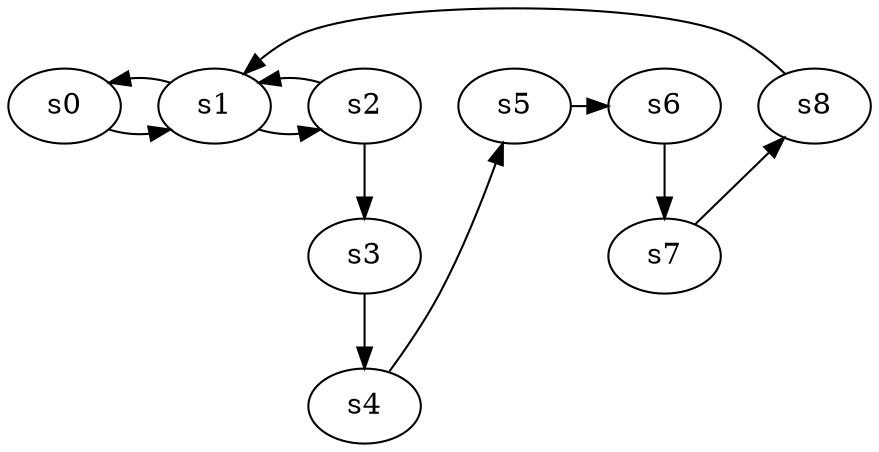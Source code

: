 digraph game_0186_chain_9 {
    s0 [name="s0", player=0];
    s1 [name="s1", player=1, target=1];
    s2 [name="s2", player=0];
    s3 [name="s3", player=1];
    s4 [name="s4", player=0];
    s5 [name="s5", player=1];
    s6 [name="s6", player=0];
    s7 [name="s7", player=1, target=1];
    s8 [name="s8", player=0];

    s0 -> s1 [constraint="time % 5 == 1"];
    s1 -> s2 [constraint="time == 0 || time == 2 || time == 3 || time == 17"];
    s2 -> s3;
    s3 -> s4;
    s4 -> s5 [constraint="time == 2 || time == 8 || time == 12 || time == 18 || time == 19"];
    s5 -> s6 [constraint="time % 4 == 2"];
    s6 -> s7;
    s7 -> s8 [constraint="time == 9 || time == 14"];
    s1 -> s0 [constraint="!(time % 3 == 0)"];
    s2 -> s1 [constraint="!(time % 3 == 0)"];
    s8 -> s1 [constraint="!(time % 3 == 0)"];
}
